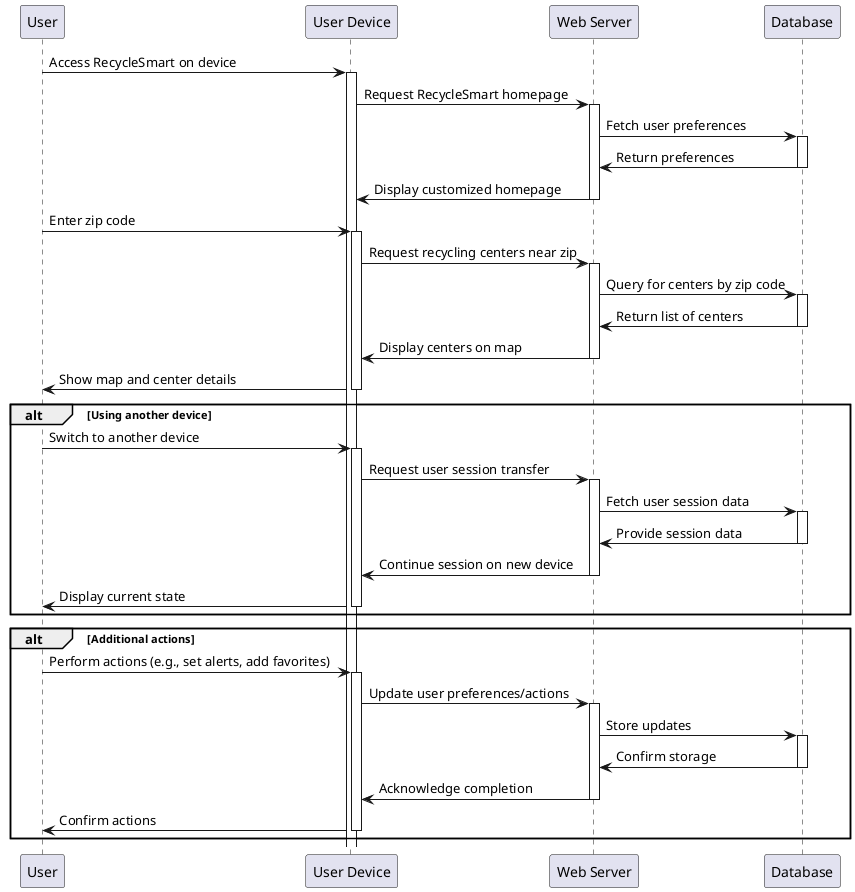 @startuml
participant User
participant "User Device" as Device
participant "Web Server" as Server
participant "Database" as DB

User -> Device : Access RecycleSmart on device
activate Device

Device -> Server : Request RecycleSmart homepage
activate Server

Server -> DB : Fetch user preferences
activate DB
DB -> Server : Return preferences
deactivate DB

Server -> Device : Display customized homepage
deactivate Server

User -> Device : Enter zip code
activate Device

Device -> Server : Request recycling centers near zip
activate Server

Server -> DB : Query for centers by zip code
activate DB
DB -> Server : Return list of centers
deactivate DB

Server -> Device : Display centers on map
deactivate Server
Device -> User : Show map and center details
deactivate Device

alt Using another device
    User -> Device : Switch to another device
    activate Device
    Device -> Server : Request user session transfer
    activate Server
    Server -> DB : Fetch user session data
    activate DB
    DB -> Server : Provide session data
    deactivate DB
    Server -> Device : Continue session on new device
    deactivate Server
    Device -> User : Display current state
    deactivate Device
end

alt Additional actions
    User -> Device : Perform actions (e.g., set alerts, add favorites)
    activate Device
    Device -> Server : Update user preferences/actions
    activate Server
    Server -> DB : Store updates
    activate DB
    DB -> Server : Confirm storage
    deactivate DB
    Server -> Device : Acknowledge completion
    deactivate Server
    Device -> User : Confirm actions
    deactivate Device
end

@enduml